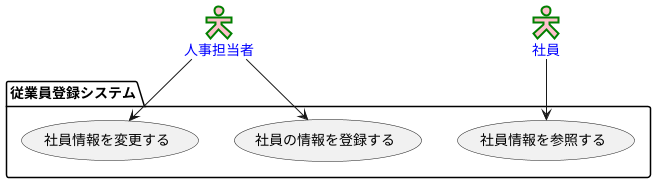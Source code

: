 @startuml ユースケース図
' left to right direction
skinparam actorStyle Hollow
actor 人事担当者 #pink;line:red;line.bold;text:blue;line:green;line.bold;
actor 社員 #pink;line:red;line.bold;text:blue;line:green;line.bold;
package 従業員登録システム {
usecase 社員の情報を登録する as T
usecase 社員情報を参照する as K
usecase 社員情報を変更する as H
}
社員 --> K
人事担当者 --> H
人事担当者 --> T

@enduml
